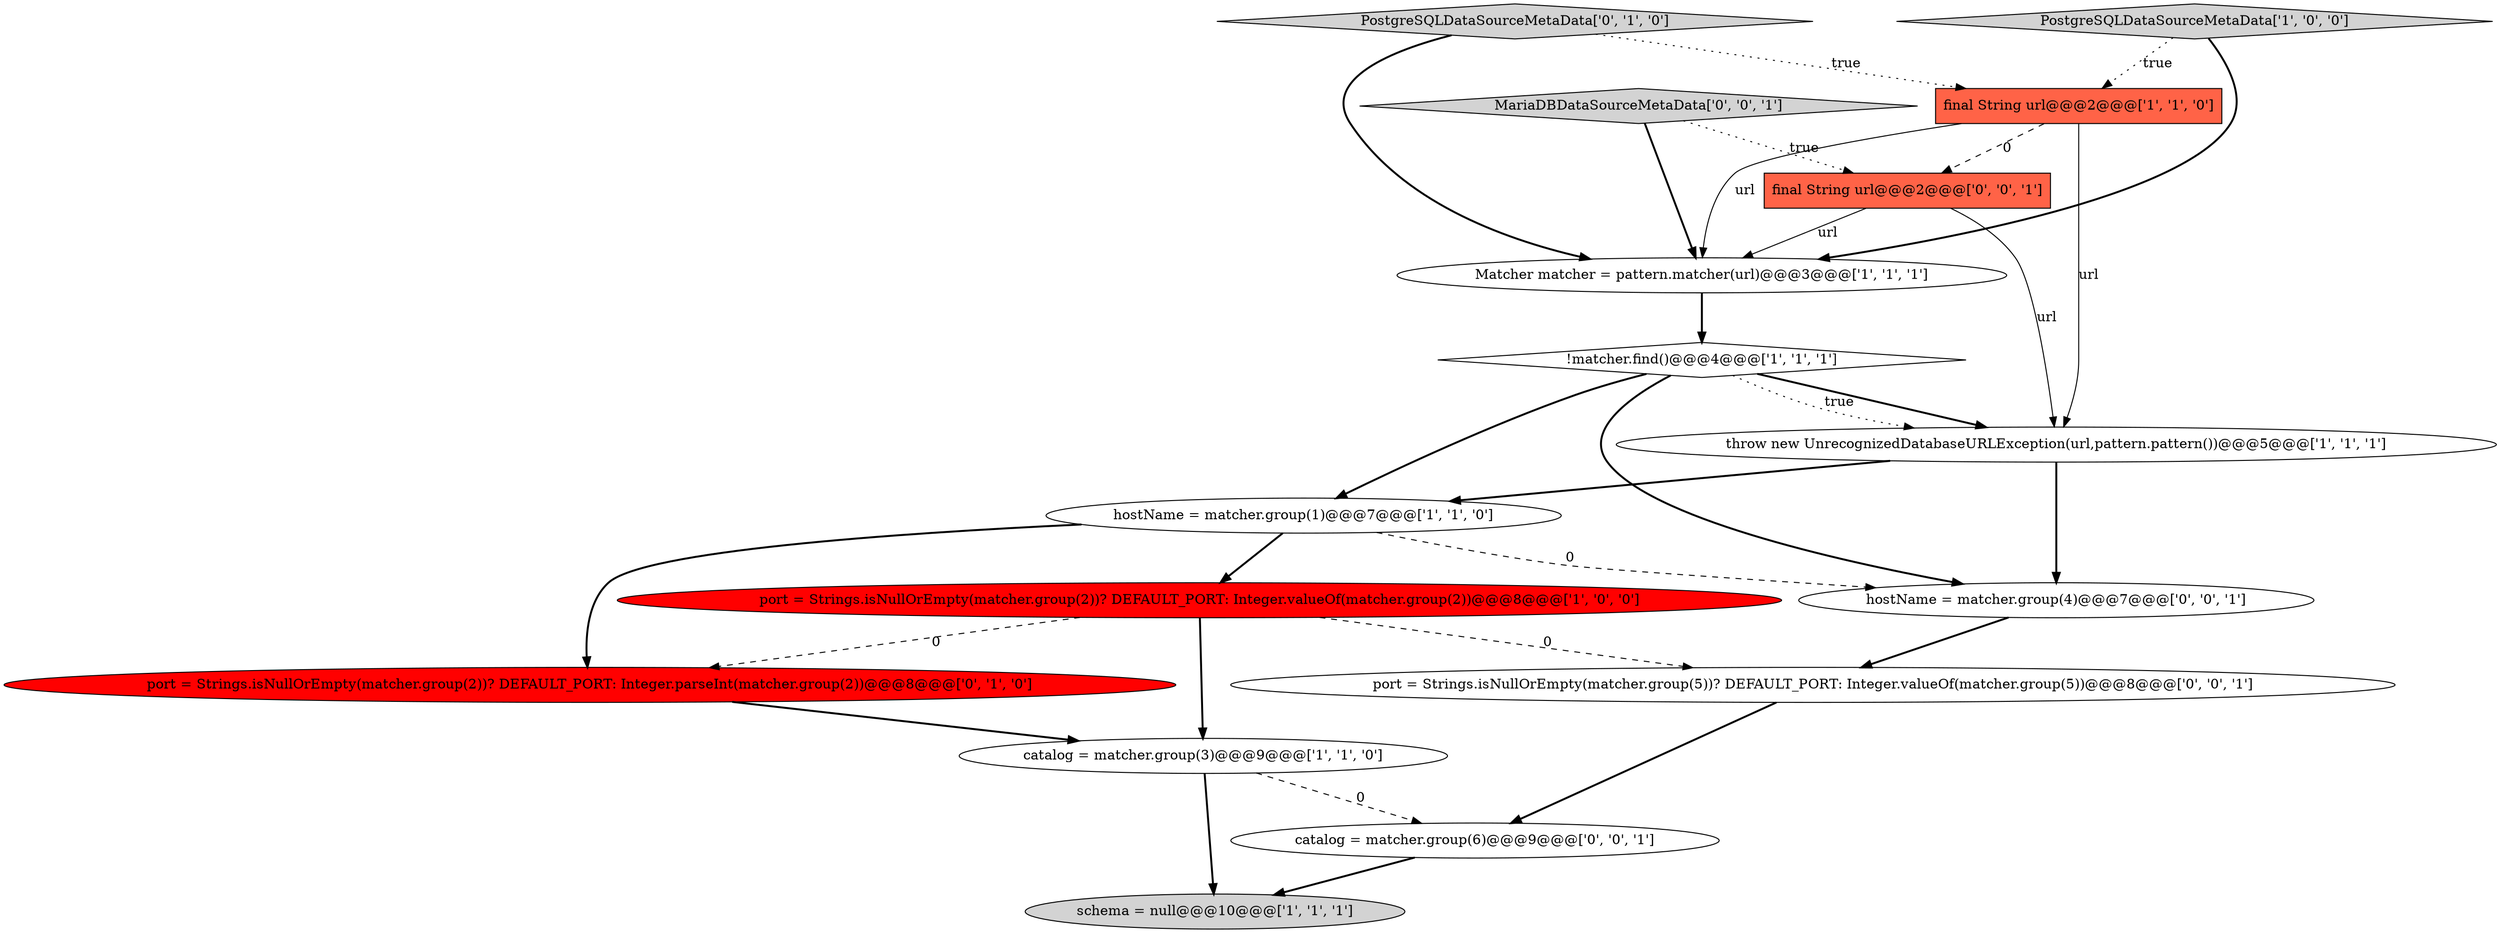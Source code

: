 digraph {
6 [style = filled, label = "catalog = matcher.group(3)@@@9@@@['1', '1', '0']", fillcolor = white, shape = ellipse image = "AAA0AAABBB1BBB"];
9 [style = filled, label = "port = Strings.isNullOrEmpty(matcher.group(2))? DEFAULT_PORT: Integer.parseInt(matcher.group(2))@@@8@@@['0', '1', '0']", fillcolor = red, shape = ellipse image = "AAA1AAABBB2BBB"];
2 [style = filled, label = "throw new UnrecognizedDatabaseURLException(url,pattern.pattern())@@@5@@@['1', '1', '1']", fillcolor = white, shape = ellipse image = "AAA0AAABBB1BBB"];
15 [style = filled, label = "MariaDBDataSourceMetaData['0', '0', '1']", fillcolor = lightgray, shape = diamond image = "AAA0AAABBB3BBB"];
1 [style = filled, label = "schema = null@@@10@@@['1', '1', '1']", fillcolor = lightgray, shape = ellipse image = "AAA0AAABBB1BBB"];
7 [style = filled, label = "hostName = matcher.group(1)@@@7@@@['1', '1', '0']", fillcolor = white, shape = ellipse image = "AAA0AAABBB1BBB"];
0 [style = filled, label = "!matcher.find()@@@4@@@['1', '1', '1']", fillcolor = white, shape = diamond image = "AAA0AAABBB1BBB"];
10 [style = filled, label = "PostgreSQLDataSourceMetaData['0', '1', '0']", fillcolor = lightgray, shape = diamond image = "AAA0AAABBB2BBB"];
3 [style = filled, label = "Matcher matcher = pattern.matcher(url)@@@3@@@['1', '1', '1']", fillcolor = white, shape = ellipse image = "AAA0AAABBB1BBB"];
5 [style = filled, label = "port = Strings.isNullOrEmpty(matcher.group(2))? DEFAULT_PORT: Integer.valueOf(matcher.group(2))@@@8@@@['1', '0', '0']", fillcolor = red, shape = ellipse image = "AAA1AAABBB1BBB"];
12 [style = filled, label = "port = Strings.isNullOrEmpty(matcher.group(5))? DEFAULT_PORT: Integer.valueOf(matcher.group(5))@@@8@@@['0', '0', '1']", fillcolor = white, shape = ellipse image = "AAA0AAABBB3BBB"];
8 [style = filled, label = "final String url@@@2@@@['1', '1', '0']", fillcolor = tomato, shape = box image = "AAA0AAABBB1BBB"];
14 [style = filled, label = "hostName = matcher.group(4)@@@7@@@['0', '0', '1']", fillcolor = white, shape = ellipse image = "AAA0AAABBB3BBB"];
11 [style = filled, label = "final String url@@@2@@@['0', '0', '1']", fillcolor = tomato, shape = box image = "AAA0AAABBB3BBB"];
13 [style = filled, label = "catalog = matcher.group(6)@@@9@@@['0', '0', '1']", fillcolor = white, shape = ellipse image = "AAA0AAABBB3BBB"];
4 [style = filled, label = "PostgreSQLDataSourceMetaData['1', '0', '0']", fillcolor = lightgray, shape = diamond image = "AAA0AAABBB1BBB"];
4->3 [style = bold, label=""];
10->8 [style = dotted, label="true"];
5->12 [style = dashed, label="0"];
7->14 [style = dashed, label="0"];
0->2 [style = bold, label=""];
4->8 [style = dotted, label="true"];
10->3 [style = bold, label=""];
5->9 [style = dashed, label="0"];
15->3 [style = bold, label=""];
13->1 [style = bold, label=""];
3->0 [style = bold, label=""];
9->6 [style = bold, label=""];
0->7 [style = bold, label=""];
7->9 [style = bold, label=""];
6->1 [style = bold, label=""];
12->13 [style = bold, label=""];
7->5 [style = bold, label=""];
0->14 [style = bold, label=""];
6->13 [style = dashed, label="0"];
5->6 [style = bold, label=""];
14->12 [style = bold, label=""];
2->14 [style = bold, label=""];
8->2 [style = solid, label="url"];
15->11 [style = dotted, label="true"];
2->7 [style = bold, label=""];
0->2 [style = dotted, label="true"];
8->11 [style = dashed, label="0"];
11->2 [style = solid, label="url"];
8->3 [style = solid, label="url"];
11->3 [style = solid, label="url"];
}
